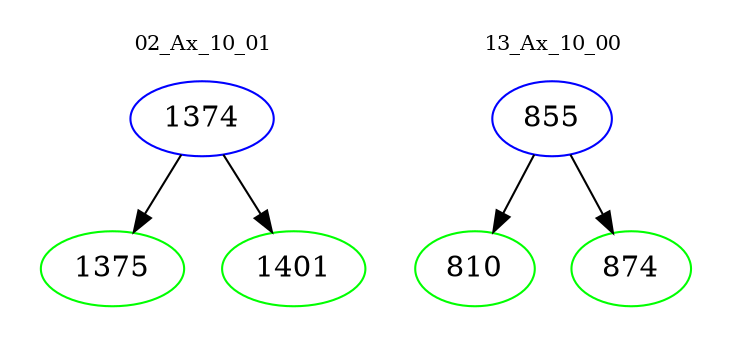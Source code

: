 digraph{
subgraph cluster_0 {
color = white
label = "02_Ax_10_01";
fontsize=10;
T0_1374 [label="1374", color="blue"]
T0_1374 -> T0_1375 [color="black"]
T0_1375 [label="1375", color="green"]
T0_1374 -> T0_1401 [color="black"]
T0_1401 [label="1401", color="green"]
}
subgraph cluster_1 {
color = white
label = "13_Ax_10_00";
fontsize=10;
T1_855 [label="855", color="blue"]
T1_855 -> T1_810 [color="black"]
T1_810 [label="810", color="green"]
T1_855 -> T1_874 [color="black"]
T1_874 [label="874", color="green"]
}
}
